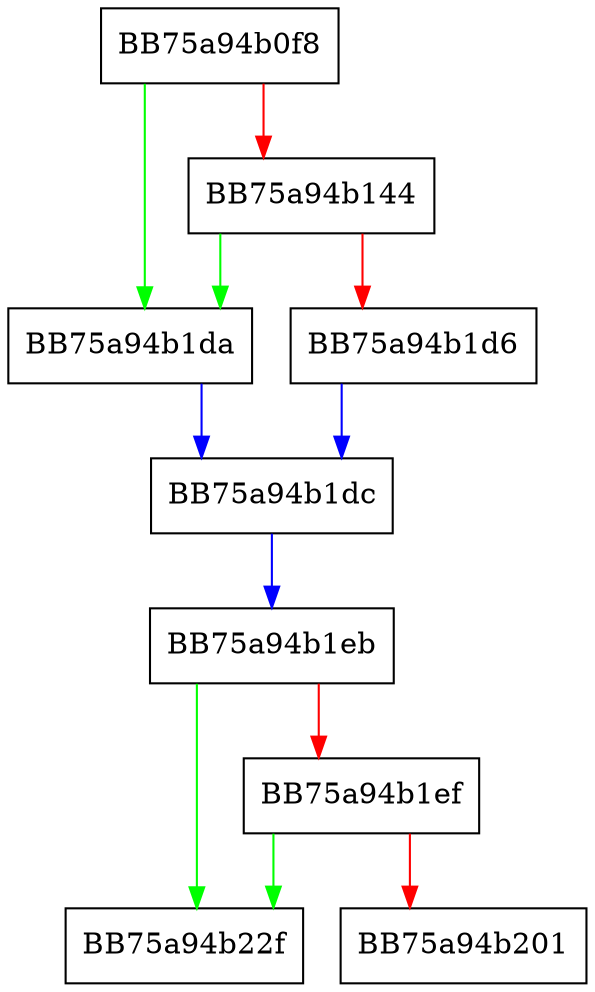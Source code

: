 digraph add_dll_info {
  node [shape="box"];
  graph [splines=ortho];
  BB75a94b0f8 -> BB75a94b1da [color="green"];
  BB75a94b0f8 -> BB75a94b144 [color="red"];
  BB75a94b144 -> BB75a94b1da [color="green"];
  BB75a94b144 -> BB75a94b1d6 [color="red"];
  BB75a94b1d6 -> BB75a94b1dc [color="blue"];
  BB75a94b1da -> BB75a94b1dc [color="blue"];
  BB75a94b1dc -> BB75a94b1eb [color="blue"];
  BB75a94b1eb -> BB75a94b22f [color="green"];
  BB75a94b1eb -> BB75a94b1ef [color="red"];
  BB75a94b1ef -> BB75a94b22f [color="green"];
  BB75a94b1ef -> BB75a94b201 [color="red"];
}